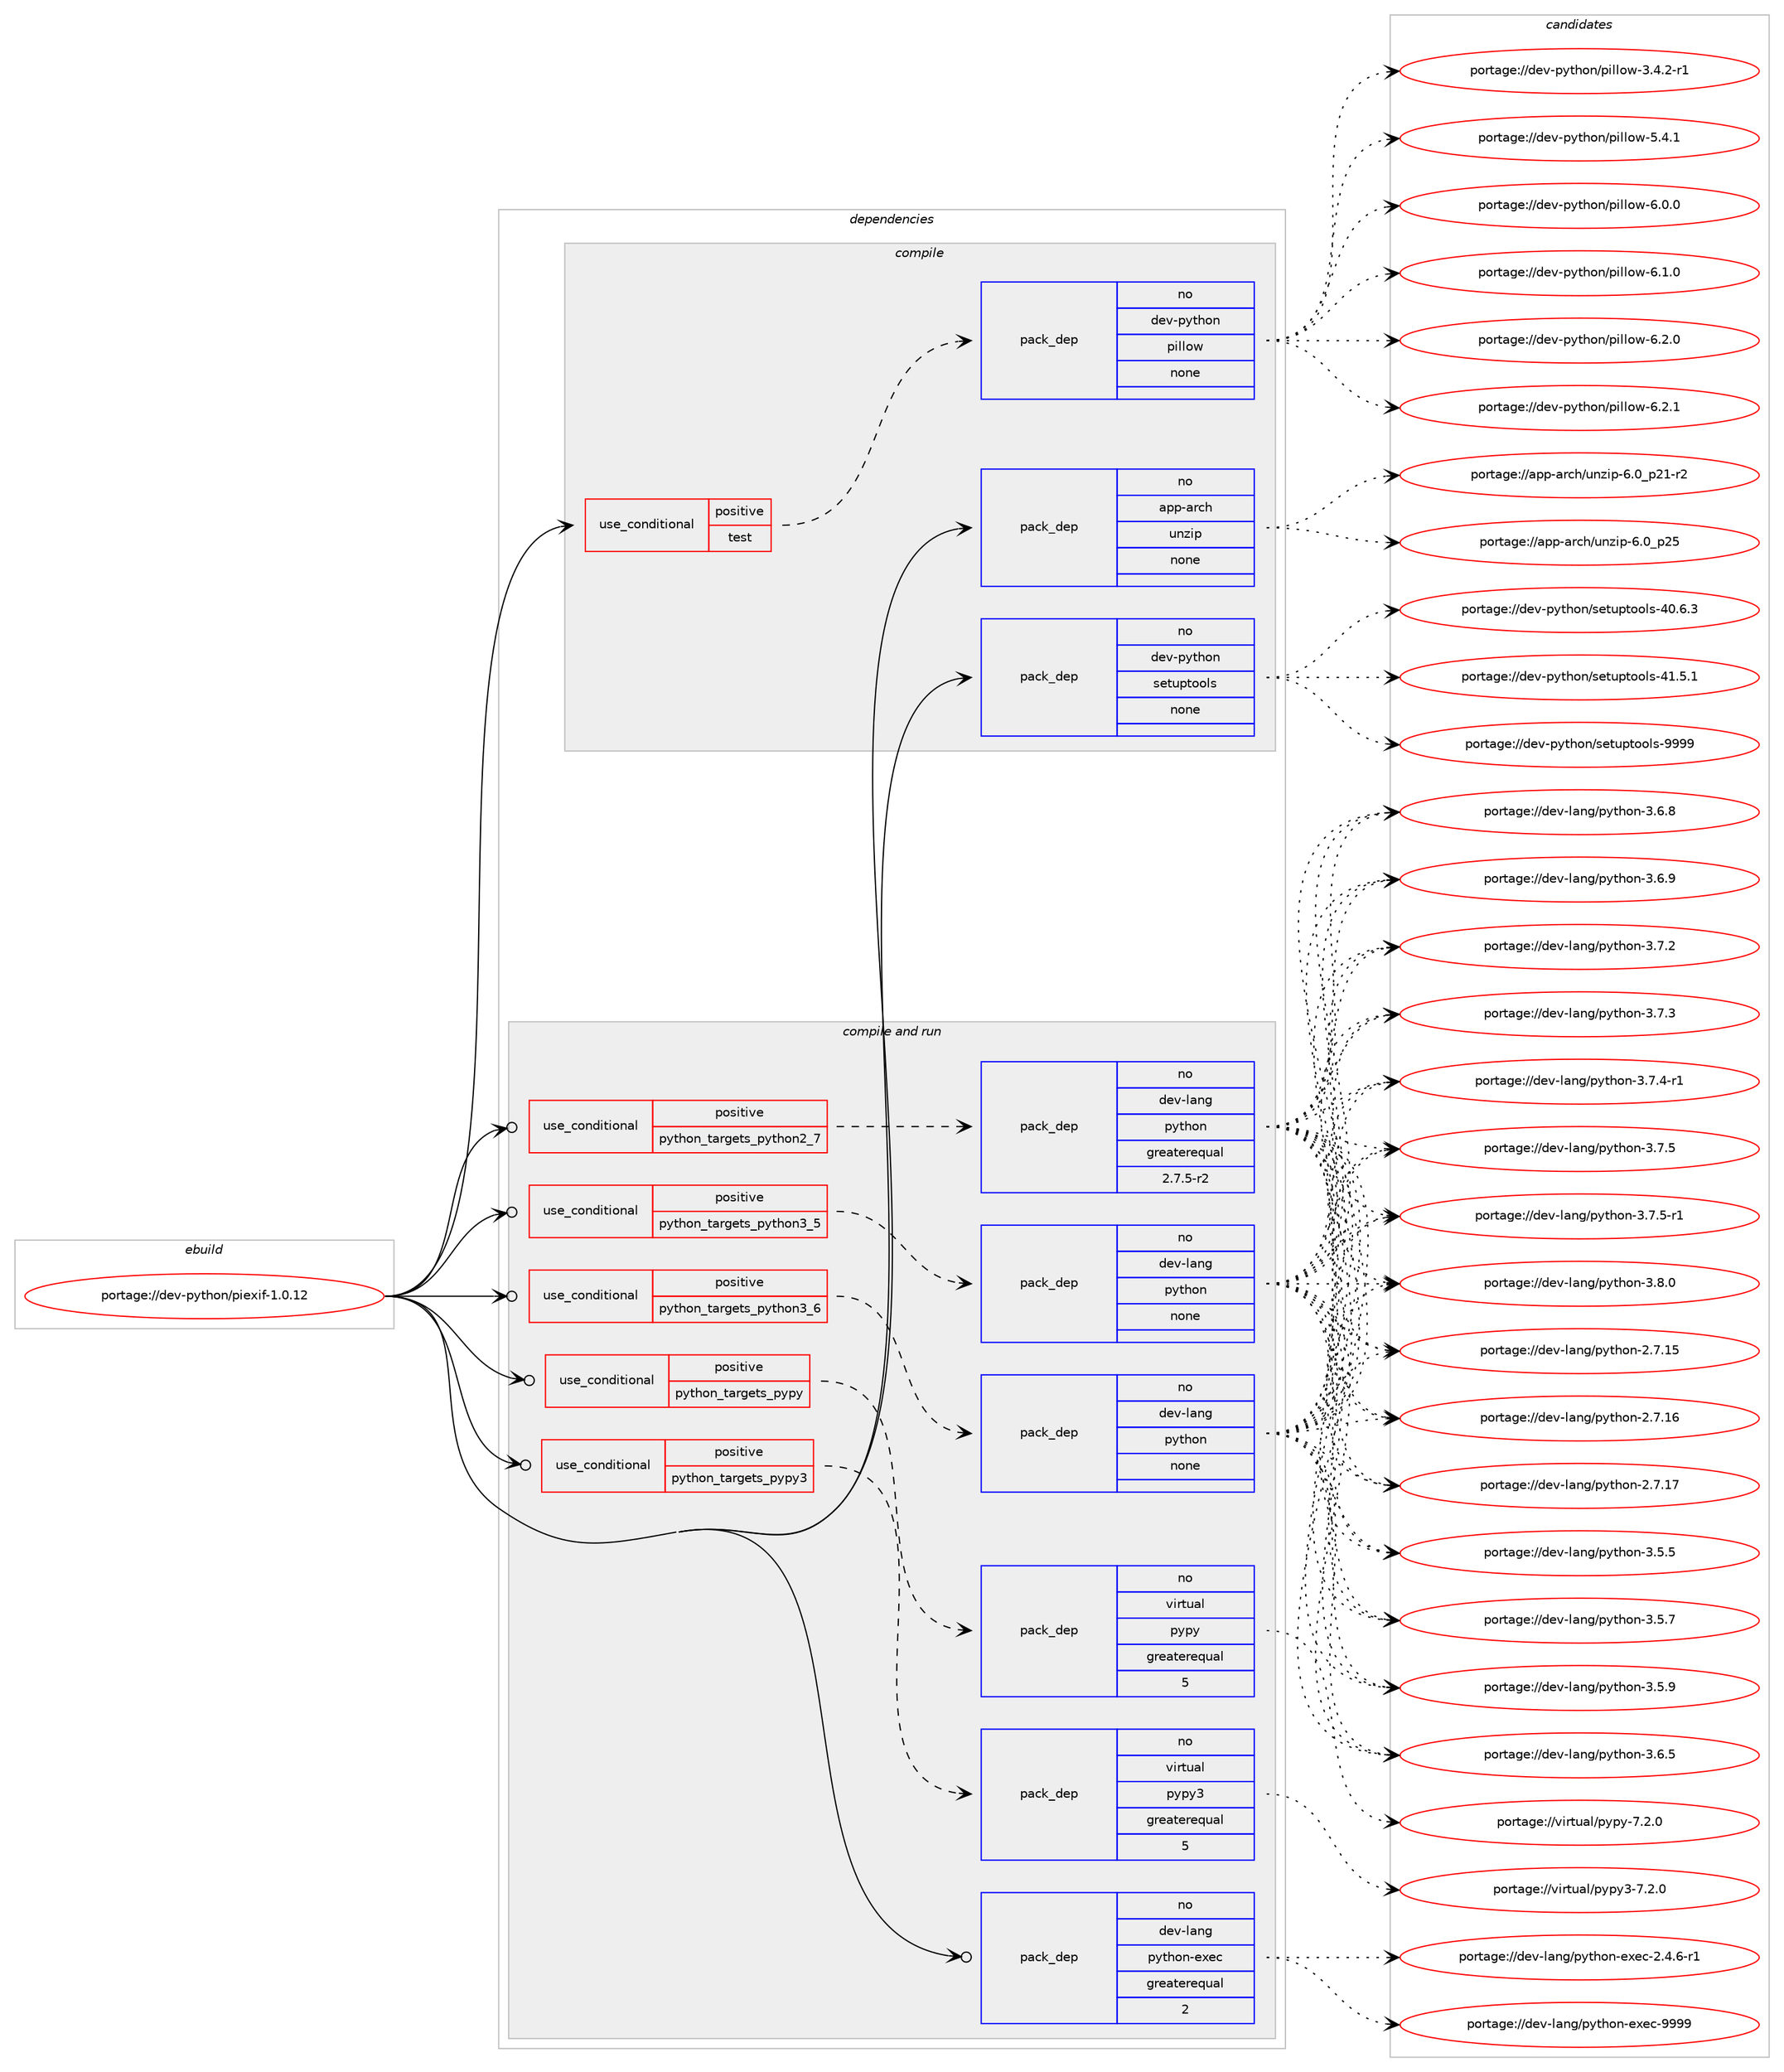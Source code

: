 digraph prolog {

# *************
# Graph options
# *************

newrank=true;
concentrate=true;
compound=true;
graph [rankdir=LR,fontname=Helvetica,fontsize=10,ranksep=1.5];#, ranksep=2.5, nodesep=0.2];
edge  [arrowhead=vee];
node  [fontname=Helvetica,fontsize=10];

# **********
# The ebuild
# **********

subgraph cluster_leftcol {
color=gray;
rank=same;
label=<<i>ebuild</i>>;
id [label="portage://dev-python/piexif-1.0.12", color=red, width=4, href="../dev-python/piexif-1.0.12.svg"];
}

# ****************
# The dependencies
# ****************

subgraph cluster_midcol {
color=gray;
label=<<i>dependencies</i>>;
subgraph cluster_compile {
fillcolor="#eeeeee";
style=filled;
label=<<i>compile</i>>;
subgraph cond33740 {
dependency156787 [label=<<TABLE BORDER="0" CELLBORDER="1" CELLSPACING="0" CELLPADDING="4"><TR><TD ROWSPAN="3" CELLPADDING="10">use_conditional</TD></TR><TR><TD>positive</TD></TR><TR><TD>test</TD></TR></TABLE>>, shape=none, color=red];
subgraph pack119686 {
dependency156788 [label=<<TABLE BORDER="0" CELLBORDER="1" CELLSPACING="0" CELLPADDING="4" WIDTH="220"><TR><TD ROWSPAN="6" CELLPADDING="30">pack_dep</TD></TR><TR><TD WIDTH="110">no</TD></TR><TR><TD>dev-python</TD></TR><TR><TD>pillow</TD></TR><TR><TD>none</TD></TR><TR><TD></TD></TR></TABLE>>, shape=none, color=blue];
}
dependency156787:e -> dependency156788:w [weight=20,style="dashed",arrowhead="vee"];
}
id:e -> dependency156787:w [weight=20,style="solid",arrowhead="vee"];
subgraph pack119687 {
dependency156789 [label=<<TABLE BORDER="0" CELLBORDER="1" CELLSPACING="0" CELLPADDING="4" WIDTH="220"><TR><TD ROWSPAN="6" CELLPADDING="30">pack_dep</TD></TR><TR><TD WIDTH="110">no</TD></TR><TR><TD>app-arch</TD></TR><TR><TD>unzip</TD></TR><TR><TD>none</TD></TR><TR><TD></TD></TR></TABLE>>, shape=none, color=blue];
}
id:e -> dependency156789:w [weight=20,style="solid",arrowhead="vee"];
subgraph pack119688 {
dependency156790 [label=<<TABLE BORDER="0" CELLBORDER="1" CELLSPACING="0" CELLPADDING="4" WIDTH="220"><TR><TD ROWSPAN="6" CELLPADDING="30">pack_dep</TD></TR><TR><TD WIDTH="110">no</TD></TR><TR><TD>dev-python</TD></TR><TR><TD>setuptools</TD></TR><TR><TD>none</TD></TR><TR><TD></TD></TR></TABLE>>, shape=none, color=blue];
}
id:e -> dependency156790:w [weight=20,style="solid",arrowhead="vee"];
}
subgraph cluster_compileandrun {
fillcolor="#eeeeee";
style=filled;
label=<<i>compile and run</i>>;
subgraph cond33741 {
dependency156791 [label=<<TABLE BORDER="0" CELLBORDER="1" CELLSPACING="0" CELLPADDING="4"><TR><TD ROWSPAN="3" CELLPADDING="10">use_conditional</TD></TR><TR><TD>positive</TD></TR><TR><TD>python_targets_pypy</TD></TR></TABLE>>, shape=none, color=red];
subgraph pack119689 {
dependency156792 [label=<<TABLE BORDER="0" CELLBORDER="1" CELLSPACING="0" CELLPADDING="4" WIDTH="220"><TR><TD ROWSPAN="6" CELLPADDING="30">pack_dep</TD></TR><TR><TD WIDTH="110">no</TD></TR><TR><TD>virtual</TD></TR><TR><TD>pypy</TD></TR><TR><TD>greaterequal</TD></TR><TR><TD>5</TD></TR></TABLE>>, shape=none, color=blue];
}
dependency156791:e -> dependency156792:w [weight=20,style="dashed",arrowhead="vee"];
}
id:e -> dependency156791:w [weight=20,style="solid",arrowhead="odotvee"];
subgraph cond33742 {
dependency156793 [label=<<TABLE BORDER="0" CELLBORDER="1" CELLSPACING="0" CELLPADDING="4"><TR><TD ROWSPAN="3" CELLPADDING="10">use_conditional</TD></TR><TR><TD>positive</TD></TR><TR><TD>python_targets_pypy3</TD></TR></TABLE>>, shape=none, color=red];
subgraph pack119690 {
dependency156794 [label=<<TABLE BORDER="0" CELLBORDER="1" CELLSPACING="0" CELLPADDING="4" WIDTH="220"><TR><TD ROWSPAN="6" CELLPADDING="30">pack_dep</TD></TR><TR><TD WIDTH="110">no</TD></TR><TR><TD>virtual</TD></TR><TR><TD>pypy3</TD></TR><TR><TD>greaterequal</TD></TR><TR><TD>5</TD></TR></TABLE>>, shape=none, color=blue];
}
dependency156793:e -> dependency156794:w [weight=20,style="dashed",arrowhead="vee"];
}
id:e -> dependency156793:w [weight=20,style="solid",arrowhead="odotvee"];
subgraph cond33743 {
dependency156795 [label=<<TABLE BORDER="0" CELLBORDER="1" CELLSPACING="0" CELLPADDING="4"><TR><TD ROWSPAN="3" CELLPADDING="10">use_conditional</TD></TR><TR><TD>positive</TD></TR><TR><TD>python_targets_python2_7</TD></TR></TABLE>>, shape=none, color=red];
subgraph pack119691 {
dependency156796 [label=<<TABLE BORDER="0" CELLBORDER="1" CELLSPACING="0" CELLPADDING="4" WIDTH="220"><TR><TD ROWSPAN="6" CELLPADDING="30">pack_dep</TD></TR><TR><TD WIDTH="110">no</TD></TR><TR><TD>dev-lang</TD></TR><TR><TD>python</TD></TR><TR><TD>greaterequal</TD></TR><TR><TD>2.7.5-r2</TD></TR></TABLE>>, shape=none, color=blue];
}
dependency156795:e -> dependency156796:w [weight=20,style="dashed",arrowhead="vee"];
}
id:e -> dependency156795:w [weight=20,style="solid",arrowhead="odotvee"];
subgraph cond33744 {
dependency156797 [label=<<TABLE BORDER="0" CELLBORDER="1" CELLSPACING="0" CELLPADDING="4"><TR><TD ROWSPAN="3" CELLPADDING="10">use_conditional</TD></TR><TR><TD>positive</TD></TR><TR><TD>python_targets_python3_5</TD></TR></TABLE>>, shape=none, color=red];
subgraph pack119692 {
dependency156798 [label=<<TABLE BORDER="0" CELLBORDER="1" CELLSPACING="0" CELLPADDING="4" WIDTH="220"><TR><TD ROWSPAN="6" CELLPADDING="30">pack_dep</TD></TR><TR><TD WIDTH="110">no</TD></TR><TR><TD>dev-lang</TD></TR><TR><TD>python</TD></TR><TR><TD>none</TD></TR><TR><TD></TD></TR></TABLE>>, shape=none, color=blue];
}
dependency156797:e -> dependency156798:w [weight=20,style="dashed",arrowhead="vee"];
}
id:e -> dependency156797:w [weight=20,style="solid",arrowhead="odotvee"];
subgraph cond33745 {
dependency156799 [label=<<TABLE BORDER="0" CELLBORDER="1" CELLSPACING="0" CELLPADDING="4"><TR><TD ROWSPAN="3" CELLPADDING="10">use_conditional</TD></TR><TR><TD>positive</TD></TR><TR><TD>python_targets_python3_6</TD></TR></TABLE>>, shape=none, color=red];
subgraph pack119693 {
dependency156800 [label=<<TABLE BORDER="0" CELLBORDER="1" CELLSPACING="0" CELLPADDING="4" WIDTH="220"><TR><TD ROWSPAN="6" CELLPADDING="30">pack_dep</TD></TR><TR><TD WIDTH="110">no</TD></TR><TR><TD>dev-lang</TD></TR><TR><TD>python</TD></TR><TR><TD>none</TD></TR><TR><TD></TD></TR></TABLE>>, shape=none, color=blue];
}
dependency156799:e -> dependency156800:w [weight=20,style="dashed",arrowhead="vee"];
}
id:e -> dependency156799:w [weight=20,style="solid",arrowhead="odotvee"];
subgraph pack119694 {
dependency156801 [label=<<TABLE BORDER="0" CELLBORDER="1" CELLSPACING="0" CELLPADDING="4" WIDTH="220"><TR><TD ROWSPAN="6" CELLPADDING="30">pack_dep</TD></TR><TR><TD WIDTH="110">no</TD></TR><TR><TD>dev-lang</TD></TR><TR><TD>python-exec</TD></TR><TR><TD>greaterequal</TD></TR><TR><TD>2</TD></TR></TABLE>>, shape=none, color=blue];
}
id:e -> dependency156801:w [weight=20,style="solid",arrowhead="odotvee"];
}
subgraph cluster_run {
fillcolor="#eeeeee";
style=filled;
label=<<i>run</i>>;
}
}

# **************
# The candidates
# **************

subgraph cluster_choices {
rank=same;
color=gray;
label=<<i>candidates</i>>;

subgraph choice119686 {
color=black;
nodesep=1;
choiceportage10010111845112121116104111110471121051081081111194551465246504511449 [label="portage://dev-python/pillow-3.4.2-r1", color=red, width=4,href="../dev-python/pillow-3.4.2-r1.svg"];
choiceportage1001011184511212111610411111047112105108108111119455346524649 [label="portage://dev-python/pillow-5.4.1", color=red, width=4,href="../dev-python/pillow-5.4.1.svg"];
choiceportage1001011184511212111610411111047112105108108111119455446484648 [label="portage://dev-python/pillow-6.0.0", color=red, width=4,href="../dev-python/pillow-6.0.0.svg"];
choiceportage1001011184511212111610411111047112105108108111119455446494648 [label="portage://dev-python/pillow-6.1.0", color=red, width=4,href="../dev-python/pillow-6.1.0.svg"];
choiceportage1001011184511212111610411111047112105108108111119455446504648 [label="portage://dev-python/pillow-6.2.0", color=red, width=4,href="../dev-python/pillow-6.2.0.svg"];
choiceportage1001011184511212111610411111047112105108108111119455446504649 [label="portage://dev-python/pillow-6.2.1", color=red, width=4,href="../dev-python/pillow-6.2.1.svg"];
dependency156788:e -> choiceportage10010111845112121116104111110471121051081081111194551465246504511449:w [style=dotted,weight="100"];
dependency156788:e -> choiceportage1001011184511212111610411111047112105108108111119455346524649:w [style=dotted,weight="100"];
dependency156788:e -> choiceportage1001011184511212111610411111047112105108108111119455446484648:w [style=dotted,weight="100"];
dependency156788:e -> choiceportage1001011184511212111610411111047112105108108111119455446494648:w [style=dotted,weight="100"];
dependency156788:e -> choiceportage1001011184511212111610411111047112105108108111119455446504648:w [style=dotted,weight="100"];
dependency156788:e -> choiceportage1001011184511212111610411111047112105108108111119455446504649:w [style=dotted,weight="100"];
}
subgraph choice119687 {
color=black;
nodesep=1;
choiceportage9711211245971149910447117110122105112455446489511250494511450 [label="portage://app-arch/unzip-6.0_p21-r2", color=red, width=4,href="../app-arch/unzip-6.0_p21-r2.svg"];
choiceportage971121124597114991044711711012210511245544648951125053 [label="portage://app-arch/unzip-6.0_p25", color=red, width=4,href="../app-arch/unzip-6.0_p25.svg"];
dependency156789:e -> choiceportage9711211245971149910447117110122105112455446489511250494511450:w [style=dotted,weight="100"];
dependency156789:e -> choiceportage971121124597114991044711711012210511245544648951125053:w [style=dotted,weight="100"];
}
subgraph choice119688 {
color=black;
nodesep=1;
choiceportage100101118451121211161041111104711510111611711211611111110811545524846544651 [label="portage://dev-python/setuptools-40.6.3", color=red, width=4,href="../dev-python/setuptools-40.6.3.svg"];
choiceportage100101118451121211161041111104711510111611711211611111110811545524946534649 [label="portage://dev-python/setuptools-41.5.1", color=red, width=4,href="../dev-python/setuptools-41.5.1.svg"];
choiceportage10010111845112121116104111110471151011161171121161111111081154557575757 [label="portage://dev-python/setuptools-9999", color=red, width=4,href="../dev-python/setuptools-9999.svg"];
dependency156790:e -> choiceportage100101118451121211161041111104711510111611711211611111110811545524846544651:w [style=dotted,weight="100"];
dependency156790:e -> choiceportage100101118451121211161041111104711510111611711211611111110811545524946534649:w [style=dotted,weight="100"];
dependency156790:e -> choiceportage10010111845112121116104111110471151011161171121161111111081154557575757:w [style=dotted,weight="100"];
}
subgraph choice119689 {
color=black;
nodesep=1;
choiceportage1181051141161179710847112121112121455546504648 [label="portage://virtual/pypy-7.2.0", color=red, width=4,href="../virtual/pypy-7.2.0.svg"];
dependency156792:e -> choiceportage1181051141161179710847112121112121455546504648:w [style=dotted,weight="100"];
}
subgraph choice119690 {
color=black;
nodesep=1;
choiceportage118105114116117971084711212111212151455546504648 [label="portage://virtual/pypy3-7.2.0", color=red, width=4,href="../virtual/pypy3-7.2.0.svg"];
dependency156794:e -> choiceportage118105114116117971084711212111212151455546504648:w [style=dotted,weight="100"];
}
subgraph choice119691 {
color=black;
nodesep=1;
choiceportage10010111845108971101034711212111610411111045504655464953 [label="portage://dev-lang/python-2.7.15", color=red, width=4,href="../dev-lang/python-2.7.15.svg"];
choiceportage10010111845108971101034711212111610411111045504655464954 [label="portage://dev-lang/python-2.7.16", color=red, width=4,href="../dev-lang/python-2.7.16.svg"];
choiceportage10010111845108971101034711212111610411111045504655464955 [label="portage://dev-lang/python-2.7.17", color=red, width=4,href="../dev-lang/python-2.7.17.svg"];
choiceportage100101118451089711010347112121116104111110455146534653 [label="portage://dev-lang/python-3.5.5", color=red, width=4,href="../dev-lang/python-3.5.5.svg"];
choiceportage100101118451089711010347112121116104111110455146534655 [label="portage://dev-lang/python-3.5.7", color=red, width=4,href="../dev-lang/python-3.5.7.svg"];
choiceportage100101118451089711010347112121116104111110455146534657 [label="portage://dev-lang/python-3.5.9", color=red, width=4,href="../dev-lang/python-3.5.9.svg"];
choiceportage100101118451089711010347112121116104111110455146544653 [label="portage://dev-lang/python-3.6.5", color=red, width=4,href="../dev-lang/python-3.6.5.svg"];
choiceportage100101118451089711010347112121116104111110455146544656 [label="portage://dev-lang/python-3.6.8", color=red, width=4,href="../dev-lang/python-3.6.8.svg"];
choiceportage100101118451089711010347112121116104111110455146544657 [label="portage://dev-lang/python-3.6.9", color=red, width=4,href="../dev-lang/python-3.6.9.svg"];
choiceportage100101118451089711010347112121116104111110455146554650 [label="portage://dev-lang/python-3.7.2", color=red, width=4,href="../dev-lang/python-3.7.2.svg"];
choiceportage100101118451089711010347112121116104111110455146554651 [label="portage://dev-lang/python-3.7.3", color=red, width=4,href="../dev-lang/python-3.7.3.svg"];
choiceportage1001011184510897110103471121211161041111104551465546524511449 [label="portage://dev-lang/python-3.7.4-r1", color=red, width=4,href="../dev-lang/python-3.7.4-r1.svg"];
choiceportage100101118451089711010347112121116104111110455146554653 [label="portage://dev-lang/python-3.7.5", color=red, width=4,href="../dev-lang/python-3.7.5.svg"];
choiceportage1001011184510897110103471121211161041111104551465546534511449 [label="portage://dev-lang/python-3.7.5-r1", color=red, width=4,href="../dev-lang/python-3.7.5-r1.svg"];
choiceportage100101118451089711010347112121116104111110455146564648 [label="portage://dev-lang/python-3.8.0", color=red, width=4,href="../dev-lang/python-3.8.0.svg"];
dependency156796:e -> choiceportage10010111845108971101034711212111610411111045504655464953:w [style=dotted,weight="100"];
dependency156796:e -> choiceportage10010111845108971101034711212111610411111045504655464954:w [style=dotted,weight="100"];
dependency156796:e -> choiceportage10010111845108971101034711212111610411111045504655464955:w [style=dotted,weight="100"];
dependency156796:e -> choiceportage100101118451089711010347112121116104111110455146534653:w [style=dotted,weight="100"];
dependency156796:e -> choiceportage100101118451089711010347112121116104111110455146534655:w [style=dotted,weight="100"];
dependency156796:e -> choiceportage100101118451089711010347112121116104111110455146534657:w [style=dotted,weight="100"];
dependency156796:e -> choiceportage100101118451089711010347112121116104111110455146544653:w [style=dotted,weight="100"];
dependency156796:e -> choiceportage100101118451089711010347112121116104111110455146544656:w [style=dotted,weight="100"];
dependency156796:e -> choiceportage100101118451089711010347112121116104111110455146544657:w [style=dotted,weight="100"];
dependency156796:e -> choiceportage100101118451089711010347112121116104111110455146554650:w [style=dotted,weight="100"];
dependency156796:e -> choiceportage100101118451089711010347112121116104111110455146554651:w [style=dotted,weight="100"];
dependency156796:e -> choiceportage1001011184510897110103471121211161041111104551465546524511449:w [style=dotted,weight="100"];
dependency156796:e -> choiceportage100101118451089711010347112121116104111110455146554653:w [style=dotted,weight="100"];
dependency156796:e -> choiceportage1001011184510897110103471121211161041111104551465546534511449:w [style=dotted,weight="100"];
dependency156796:e -> choiceportage100101118451089711010347112121116104111110455146564648:w [style=dotted,weight="100"];
}
subgraph choice119692 {
color=black;
nodesep=1;
choiceportage10010111845108971101034711212111610411111045504655464953 [label="portage://dev-lang/python-2.7.15", color=red, width=4,href="../dev-lang/python-2.7.15.svg"];
choiceportage10010111845108971101034711212111610411111045504655464954 [label="portage://dev-lang/python-2.7.16", color=red, width=4,href="../dev-lang/python-2.7.16.svg"];
choiceportage10010111845108971101034711212111610411111045504655464955 [label="portage://dev-lang/python-2.7.17", color=red, width=4,href="../dev-lang/python-2.7.17.svg"];
choiceportage100101118451089711010347112121116104111110455146534653 [label="portage://dev-lang/python-3.5.5", color=red, width=4,href="../dev-lang/python-3.5.5.svg"];
choiceportage100101118451089711010347112121116104111110455146534655 [label="portage://dev-lang/python-3.5.7", color=red, width=4,href="../dev-lang/python-3.5.7.svg"];
choiceportage100101118451089711010347112121116104111110455146534657 [label="portage://dev-lang/python-3.5.9", color=red, width=4,href="../dev-lang/python-3.5.9.svg"];
choiceportage100101118451089711010347112121116104111110455146544653 [label="portage://dev-lang/python-3.6.5", color=red, width=4,href="../dev-lang/python-3.6.5.svg"];
choiceportage100101118451089711010347112121116104111110455146544656 [label="portage://dev-lang/python-3.6.8", color=red, width=4,href="../dev-lang/python-3.6.8.svg"];
choiceportage100101118451089711010347112121116104111110455146544657 [label="portage://dev-lang/python-3.6.9", color=red, width=4,href="../dev-lang/python-3.6.9.svg"];
choiceportage100101118451089711010347112121116104111110455146554650 [label="portage://dev-lang/python-3.7.2", color=red, width=4,href="../dev-lang/python-3.7.2.svg"];
choiceportage100101118451089711010347112121116104111110455146554651 [label="portage://dev-lang/python-3.7.3", color=red, width=4,href="../dev-lang/python-3.7.3.svg"];
choiceportage1001011184510897110103471121211161041111104551465546524511449 [label="portage://dev-lang/python-3.7.4-r1", color=red, width=4,href="../dev-lang/python-3.7.4-r1.svg"];
choiceportage100101118451089711010347112121116104111110455146554653 [label="portage://dev-lang/python-3.7.5", color=red, width=4,href="../dev-lang/python-3.7.5.svg"];
choiceportage1001011184510897110103471121211161041111104551465546534511449 [label="portage://dev-lang/python-3.7.5-r1", color=red, width=4,href="../dev-lang/python-3.7.5-r1.svg"];
choiceportage100101118451089711010347112121116104111110455146564648 [label="portage://dev-lang/python-3.8.0", color=red, width=4,href="../dev-lang/python-3.8.0.svg"];
dependency156798:e -> choiceportage10010111845108971101034711212111610411111045504655464953:w [style=dotted,weight="100"];
dependency156798:e -> choiceportage10010111845108971101034711212111610411111045504655464954:w [style=dotted,weight="100"];
dependency156798:e -> choiceportage10010111845108971101034711212111610411111045504655464955:w [style=dotted,weight="100"];
dependency156798:e -> choiceportage100101118451089711010347112121116104111110455146534653:w [style=dotted,weight="100"];
dependency156798:e -> choiceportage100101118451089711010347112121116104111110455146534655:w [style=dotted,weight="100"];
dependency156798:e -> choiceportage100101118451089711010347112121116104111110455146534657:w [style=dotted,weight="100"];
dependency156798:e -> choiceportage100101118451089711010347112121116104111110455146544653:w [style=dotted,weight="100"];
dependency156798:e -> choiceportage100101118451089711010347112121116104111110455146544656:w [style=dotted,weight="100"];
dependency156798:e -> choiceportage100101118451089711010347112121116104111110455146544657:w [style=dotted,weight="100"];
dependency156798:e -> choiceportage100101118451089711010347112121116104111110455146554650:w [style=dotted,weight="100"];
dependency156798:e -> choiceportage100101118451089711010347112121116104111110455146554651:w [style=dotted,weight="100"];
dependency156798:e -> choiceportage1001011184510897110103471121211161041111104551465546524511449:w [style=dotted,weight="100"];
dependency156798:e -> choiceportage100101118451089711010347112121116104111110455146554653:w [style=dotted,weight="100"];
dependency156798:e -> choiceportage1001011184510897110103471121211161041111104551465546534511449:w [style=dotted,weight="100"];
dependency156798:e -> choiceportage100101118451089711010347112121116104111110455146564648:w [style=dotted,weight="100"];
}
subgraph choice119693 {
color=black;
nodesep=1;
choiceportage10010111845108971101034711212111610411111045504655464953 [label="portage://dev-lang/python-2.7.15", color=red, width=4,href="../dev-lang/python-2.7.15.svg"];
choiceportage10010111845108971101034711212111610411111045504655464954 [label="portage://dev-lang/python-2.7.16", color=red, width=4,href="../dev-lang/python-2.7.16.svg"];
choiceportage10010111845108971101034711212111610411111045504655464955 [label="portage://dev-lang/python-2.7.17", color=red, width=4,href="../dev-lang/python-2.7.17.svg"];
choiceportage100101118451089711010347112121116104111110455146534653 [label="portage://dev-lang/python-3.5.5", color=red, width=4,href="../dev-lang/python-3.5.5.svg"];
choiceportage100101118451089711010347112121116104111110455146534655 [label="portage://dev-lang/python-3.5.7", color=red, width=4,href="../dev-lang/python-3.5.7.svg"];
choiceportage100101118451089711010347112121116104111110455146534657 [label="portage://dev-lang/python-3.5.9", color=red, width=4,href="../dev-lang/python-3.5.9.svg"];
choiceportage100101118451089711010347112121116104111110455146544653 [label="portage://dev-lang/python-3.6.5", color=red, width=4,href="../dev-lang/python-3.6.5.svg"];
choiceportage100101118451089711010347112121116104111110455146544656 [label="portage://dev-lang/python-3.6.8", color=red, width=4,href="../dev-lang/python-3.6.8.svg"];
choiceportage100101118451089711010347112121116104111110455146544657 [label="portage://dev-lang/python-3.6.9", color=red, width=4,href="../dev-lang/python-3.6.9.svg"];
choiceportage100101118451089711010347112121116104111110455146554650 [label="portage://dev-lang/python-3.7.2", color=red, width=4,href="../dev-lang/python-3.7.2.svg"];
choiceportage100101118451089711010347112121116104111110455146554651 [label="portage://dev-lang/python-3.7.3", color=red, width=4,href="../dev-lang/python-3.7.3.svg"];
choiceportage1001011184510897110103471121211161041111104551465546524511449 [label="portage://dev-lang/python-3.7.4-r1", color=red, width=4,href="../dev-lang/python-3.7.4-r1.svg"];
choiceportage100101118451089711010347112121116104111110455146554653 [label="portage://dev-lang/python-3.7.5", color=red, width=4,href="../dev-lang/python-3.7.5.svg"];
choiceportage1001011184510897110103471121211161041111104551465546534511449 [label="portage://dev-lang/python-3.7.5-r1", color=red, width=4,href="../dev-lang/python-3.7.5-r1.svg"];
choiceportage100101118451089711010347112121116104111110455146564648 [label="portage://dev-lang/python-3.8.0", color=red, width=4,href="../dev-lang/python-3.8.0.svg"];
dependency156800:e -> choiceportage10010111845108971101034711212111610411111045504655464953:w [style=dotted,weight="100"];
dependency156800:e -> choiceportage10010111845108971101034711212111610411111045504655464954:w [style=dotted,weight="100"];
dependency156800:e -> choiceportage10010111845108971101034711212111610411111045504655464955:w [style=dotted,weight="100"];
dependency156800:e -> choiceportage100101118451089711010347112121116104111110455146534653:w [style=dotted,weight="100"];
dependency156800:e -> choiceportage100101118451089711010347112121116104111110455146534655:w [style=dotted,weight="100"];
dependency156800:e -> choiceportage100101118451089711010347112121116104111110455146534657:w [style=dotted,weight="100"];
dependency156800:e -> choiceportage100101118451089711010347112121116104111110455146544653:w [style=dotted,weight="100"];
dependency156800:e -> choiceportage100101118451089711010347112121116104111110455146544656:w [style=dotted,weight="100"];
dependency156800:e -> choiceportage100101118451089711010347112121116104111110455146544657:w [style=dotted,weight="100"];
dependency156800:e -> choiceportage100101118451089711010347112121116104111110455146554650:w [style=dotted,weight="100"];
dependency156800:e -> choiceportage100101118451089711010347112121116104111110455146554651:w [style=dotted,weight="100"];
dependency156800:e -> choiceportage1001011184510897110103471121211161041111104551465546524511449:w [style=dotted,weight="100"];
dependency156800:e -> choiceportage100101118451089711010347112121116104111110455146554653:w [style=dotted,weight="100"];
dependency156800:e -> choiceportage1001011184510897110103471121211161041111104551465546534511449:w [style=dotted,weight="100"];
dependency156800:e -> choiceportage100101118451089711010347112121116104111110455146564648:w [style=dotted,weight="100"];
}
subgraph choice119694 {
color=black;
nodesep=1;
choiceportage10010111845108971101034711212111610411111045101120101994550465246544511449 [label="portage://dev-lang/python-exec-2.4.6-r1", color=red, width=4,href="../dev-lang/python-exec-2.4.6-r1.svg"];
choiceportage10010111845108971101034711212111610411111045101120101994557575757 [label="portage://dev-lang/python-exec-9999", color=red, width=4,href="../dev-lang/python-exec-9999.svg"];
dependency156801:e -> choiceportage10010111845108971101034711212111610411111045101120101994550465246544511449:w [style=dotted,weight="100"];
dependency156801:e -> choiceportage10010111845108971101034711212111610411111045101120101994557575757:w [style=dotted,weight="100"];
}
}

}
